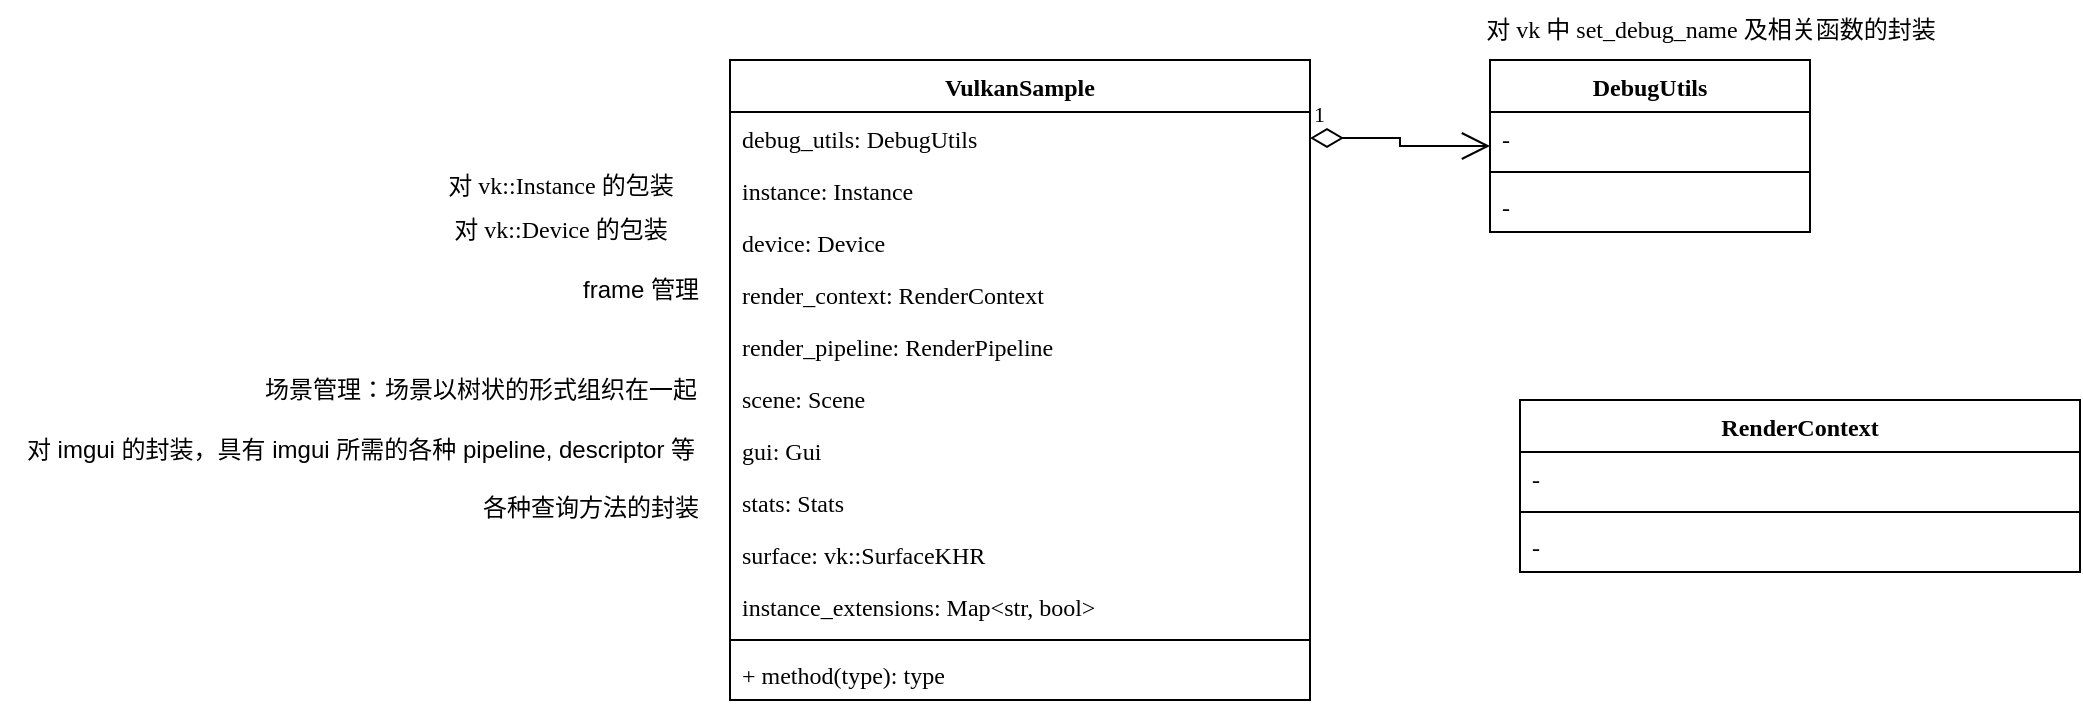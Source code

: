 <mxfile version="24.7.5">
  <diagram name="第 1 页" id="JczyEgJmKWmJgiHFJ4TO">
    <mxGraphModel dx="1300" dy="796" grid="1" gridSize="10" guides="1" tooltips="1" connect="1" arrows="1" fold="1" page="1" pageScale="1" pageWidth="1169" pageHeight="827" math="0" shadow="0">
      <root>
        <mxCell id="0" />
        <mxCell id="1" parent="0" />
        <mxCell id="sRw3bCh1nJy4MN3sXGcF-1" value="VulkanSample" style="swimlane;fontStyle=1;align=center;verticalAlign=top;childLayout=stackLayout;horizontal=1;startSize=26;horizontalStack=0;resizeParent=1;resizeParentMax=0;resizeLast=0;collapsible=1;marginBottom=0;whiteSpace=wrap;html=1;fontFamily=Lucida Console;" parent="1" vertex="1">
          <mxGeometry x="425" y="300" width="290" height="320" as="geometry" />
        </mxCell>
        <mxCell id="sRw3bCh1nJy4MN3sXGcF-2" value="debug_utils: DebugUtils" style="text;strokeColor=none;fillColor=none;align=left;verticalAlign=top;spacingLeft=4;spacingRight=4;overflow=hidden;rotatable=0;points=[[0,0.5],[1,0.5]];portConstraint=eastwest;whiteSpace=wrap;html=1;fontFamily=Lucida Console;" parent="sRw3bCh1nJy4MN3sXGcF-1" vertex="1">
          <mxGeometry y="26" width="290" height="26" as="geometry" />
        </mxCell>
        <mxCell id="sRw3bCh1nJy4MN3sXGcF-12" value="instance: Instance" style="text;strokeColor=none;fillColor=none;align=left;verticalAlign=top;spacingLeft=4;spacingRight=4;overflow=hidden;rotatable=0;points=[[0,0.5],[1,0.5]];portConstraint=eastwest;whiteSpace=wrap;html=1;fontFamily=Lucida Console;" parent="sRw3bCh1nJy4MN3sXGcF-1" vertex="1">
          <mxGeometry y="52" width="290" height="26" as="geometry" />
        </mxCell>
        <mxCell id="sRw3bCh1nJy4MN3sXGcF-14" value="device: Device" style="text;strokeColor=none;fillColor=none;align=left;verticalAlign=top;spacingLeft=4;spacingRight=4;overflow=hidden;rotatable=0;points=[[0,0.5],[1,0.5]];portConstraint=eastwest;whiteSpace=wrap;html=1;fontFamily=Lucida Console;" parent="sRw3bCh1nJy4MN3sXGcF-1" vertex="1">
          <mxGeometry y="78" width="290" height="26" as="geometry" />
        </mxCell>
        <mxCell id="sRw3bCh1nJy4MN3sXGcF-16" value="render_context: RenderContext" style="text;strokeColor=none;fillColor=none;align=left;verticalAlign=top;spacingLeft=4;spacingRight=4;overflow=hidden;rotatable=0;points=[[0,0.5],[1,0.5]];portConstraint=eastwest;whiteSpace=wrap;html=1;fontFamily=Lucida Console;" parent="sRw3bCh1nJy4MN3sXGcF-1" vertex="1">
          <mxGeometry y="104" width="290" height="26" as="geometry" />
        </mxCell>
        <mxCell id="sRw3bCh1nJy4MN3sXGcF-17" value="render_pipeline: RenderPipeline" style="text;strokeColor=none;fillColor=none;align=left;verticalAlign=top;spacingLeft=4;spacingRight=4;overflow=hidden;rotatable=0;points=[[0,0.5],[1,0.5]];portConstraint=eastwest;whiteSpace=wrap;html=1;fontFamily=Lucida Console;" parent="sRw3bCh1nJy4MN3sXGcF-1" vertex="1">
          <mxGeometry y="130" width="290" height="26" as="geometry" />
        </mxCell>
        <mxCell id="sRw3bCh1nJy4MN3sXGcF-19" value="scene: Scene" style="text;strokeColor=none;fillColor=none;align=left;verticalAlign=top;spacingLeft=4;spacingRight=4;overflow=hidden;rotatable=0;points=[[0,0.5],[1,0.5]];portConstraint=eastwest;whiteSpace=wrap;html=1;fontFamily=Lucida Console;" parent="sRw3bCh1nJy4MN3sXGcF-1" vertex="1">
          <mxGeometry y="156" width="290" height="26" as="geometry" />
        </mxCell>
        <mxCell id="sRw3bCh1nJy4MN3sXGcF-21" value="gui: Gui" style="text;strokeColor=none;fillColor=none;align=left;verticalAlign=top;spacingLeft=4;spacingRight=4;overflow=hidden;rotatable=0;points=[[0,0.5],[1,0.5]];portConstraint=eastwest;whiteSpace=wrap;html=1;fontFamily=Lucida Console;" parent="sRw3bCh1nJy4MN3sXGcF-1" vertex="1">
          <mxGeometry y="182" width="290" height="26" as="geometry" />
        </mxCell>
        <mxCell id="sRw3bCh1nJy4MN3sXGcF-23" value="stats: Stats" style="text;strokeColor=none;fillColor=none;align=left;verticalAlign=top;spacingLeft=4;spacingRight=4;overflow=hidden;rotatable=0;points=[[0,0.5],[1,0.5]];portConstraint=eastwest;whiteSpace=wrap;html=1;fontFamily=Lucida Console;" parent="sRw3bCh1nJy4MN3sXGcF-1" vertex="1">
          <mxGeometry y="208" width="290" height="26" as="geometry" />
        </mxCell>
        <mxCell id="sRw3bCh1nJy4MN3sXGcF-25" value="surface: vk::SurfaceKHR" style="text;strokeColor=none;fillColor=none;align=left;verticalAlign=top;spacingLeft=4;spacingRight=4;overflow=hidden;rotatable=0;points=[[0,0.5],[1,0.5]];portConstraint=eastwest;whiteSpace=wrap;html=1;fontFamily=Lucida Console;" parent="sRw3bCh1nJy4MN3sXGcF-1" vertex="1">
          <mxGeometry y="234" width="290" height="26" as="geometry" />
        </mxCell>
        <mxCell id="sRw3bCh1nJy4MN3sXGcF-26" value="instance_extensions: Map&amp;lt;str, bool&amp;gt;" style="text;strokeColor=none;fillColor=none;align=left;verticalAlign=top;spacingLeft=4;spacingRight=4;overflow=hidden;rotatable=0;points=[[0,0.5],[1,0.5]];portConstraint=eastwest;whiteSpace=wrap;html=1;fontFamily=Lucida Console;" parent="sRw3bCh1nJy4MN3sXGcF-1" vertex="1">
          <mxGeometry y="260" width="290" height="26" as="geometry" />
        </mxCell>
        <mxCell id="sRw3bCh1nJy4MN3sXGcF-3" value="" style="line;strokeWidth=1;fillColor=none;align=left;verticalAlign=middle;spacingTop=-1;spacingLeft=3;spacingRight=3;rotatable=0;labelPosition=right;points=[];portConstraint=eastwest;strokeColor=inherit;fontFamily=Lucida Console;" parent="sRw3bCh1nJy4MN3sXGcF-1" vertex="1">
          <mxGeometry y="286" width="290" height="8" as="geometry" />
        </mxCell>
        <mxCell id="sRw3bCh1nJy4MN3sXGcF-4" value="+ method(type): type" style="text;strokeColor=none;fillColor=none;align=left;verticalAlign=top;spacingLeft=4;spacingRight=4;overflow=hidden;rotatable=0;points=[[0,0.5],[1,0.5]];portConstraint=eastwest;whiteSpace=wrap;html=1;fontFamily=Lucida Console;" parent="sRw3bCh1nJy4MN3sXGcF-1" vertex="1">
          <mxGeometry y="294" width="290" height="26" as="geometry" />
        </mxCell>
        <mxCell id="sRw3bCh1nJy4MN3sXGcF-5" value="DebugUtils" style="swimlane;fontStyle=1;align=center;verticalAlign=top;childLayout=stackLayout;horizontal=1;startSize=26;horizontalStack=0;resizeParent=1;resizeParentMax=0;resizeLast=0;collapsible=1;marginBottom=0;whiteSpace=wrap;html=1;fontFamily=Lucida Console;" parent="1" vertex="1">
          <mxGeometry x="805" y="300" width="160" height="86" as="geometry" />
        </mxCell>
        <mxCell id="sRw3bCh1nJy4MN3sXGcF-6" value="-" style="text;strokeColor=none;fillColor=none;align=left;verticalAlign=top;spacingLeft=4;spacingRight=4;overflow=hidden;rotatable=0;points=[[0,0.5],[1,0.5]];portConstraint=eastwest;whiteSpace=wrap;html=1;fontFamily=Lucida Console;" parent="sRw3bCh1nJy4MN3sXGcF-5" vertex="1">
          <mxGeometry y="26" width="160" height="26" as="geometry" />
        </mxCell>
        <mxCell id="sRw3bCh1nJy4MN3sXGcF-7" value="" style="line;strokeWidth=1;fillColor=none;align=left;verticalAlign=middle;spacingTop=-1;spacingLeft=3;spacingRight=3;rotatable=0;labelPosition=right;points=[];portConstraint=eastwest;strokeColor=inherit;fontFamily=Lucida Console;" parent="sRw3bCh1nJy4MN3sXGcF-5" vertex="1">
          <mxGeometry y="52" width="160" height="8" as="geometry" />
        </mxCell>
        <mxCell id="sRw3bCh1nJy4MN3sXGcF-8" value="-" style="text;strokeColor=none;fillColor=none;align=left;verticalAlign=top;spacingLeft=4;spacingRight=4;overflow=hidden;rotatable=0;points=[[0,0.5],[1,0.5]];portConstraint=eastwest;whiteSpace=wrap;html=1;fontFamily=Lucida Console;" parent="sRw3bCh1nJy4MN3sXGcF-5" vertex="1">
          <mxGeometry y="60" width="160" height="26" as="geometry" />
        </mxCell>
        <mxCell id="sRw3bCh1nJy4MN3sXGcF-9" value="对 vk 中 set_debug_name 及相关函数的封装" style="text;html=1;align=center;verticalAlign=middle;resizable=0;points=[];autosize=1;strokeColor=none;fillColor=none;fontFamily=Lucida Console;" parent="1" vertex="1">
          <mxGeometry x="770" y="270" width="290" height="30" as="geometry" />
        </mxCell>
        <mxCell id="sRw3bCh1nJy4MN3sXGcF-11" value="1" style="endArrow=open;html=1;endSize=12;startArrow=diamondThin;startSize=14;startFill=0;edgeStyle=orthogonalEdgeStyle;align=left;verticalAlign=bottom;rounded=0;fontFamily=Lucida Console;" parent="1" source="sRw3bCh1nJy4MN3sXGcF-2" target="sRw3bCh1nJy4MN3sXGcF-5" edge="1">
          <mxGeometry x="-1" y="3" relative="1" as="geometry">
            <mxPoint x="635" y="330" as="sourcePoint" />
            <mxPoint x="795" y="330" as="targetPoint" />
          </mxGeometry>
        </mxCell>
        <mxCell id="sRw3bCh1nJy4MN3sXGcF-13" value="对 vk::Instance 的包装" style="text;html=1;align=center;verticalAlign=middle;resizable=0;points=[];autosize=1;strokeColor=none;fillColor=none;fontFamily=Lucida Console;" parent="1" vertex="1">
          <mxGeometry x="255" y="348" width="170" height="30" as="geometry" />
        </mxCell>
        <mxCell id="sRw3bCh1nJy4MN3sXGcF-15" value="对 vk::Device 的包装" style="text;html=1;align=center;verticalAlign=middle;resizable=0;points=[];autosize=1;strokeColor=none;fillColor=none;fontFamily=Lucida Console;" parent="1" vertex="1">
          <mxGeometry x="260" y="370" width="160" height="30" as="geometry" />
        </mxCell>
        <mxCell id="sRw3bCh1nJy4MN3sXGcF-18" value="frame 管理" style="text;html=1;align=center;verticalAlign=middle;resizable=0;points=[];autosize=1;strokeColor=none;fillColor=none;" parent="1" vertex="1">
          <mxGeometry x="340" y="400" width="80" height="30" as="geometry" />
        </mxCell>
        <mxCell id="sRw3bCh1nJy4MN3sXGcF-20" value="场景管理：场景以树状的形式组织在一起" style="text;html=1;align=center;verticalAlign=middle;resizable=0;points=[];autosize=1;strokeColor=none;fillColor=none;" parent="1" vertex="1">
          <mxGeometry x="180" y="450" width="240" height="30" as="geometry" />
        </mxCell>
        <mxCell id="sRw3bCh1nJy4MN3sXGcF-22" value="对 imgui 的封装，具有 imgui 所需的各种 pipeline, descriptor 等" style="text;html=1;align=center;verticalAlign=middle;resizable=0;points=[];autosize=1;strokeColor=none;fillColor=none;" parent="1" vertex="1">
          <mxGeometry x="60" y="480" width="360" height="30" as="geometry" />
        </mxCell>
        <mxCell id="sRw3bCh1nJy4MN3sXGcF-24" value="各种查询方法的封装" style="text;html=1;align=center;verticalAlign=middle;resizable=0;points=[];autosize=1;strokeColor=none;fillColor=none;" parent="1" vertex="1">
          <mxGeometry x="290" y="509" width="130" height="30" as="geometry" />
        </mxCell>
        <mxCell id="sRw3bCh1nJy4MN3sXGcF-27" value="RenderContext" style="swimlane;fontStyle=1;align=center;verticalAlign=top;childLayout=stackLayout;horizontal=1;startSize=26;horizontalStack=0;resizeParent=1;resizeParentMax=0;resizeLast=0;collapsible=1;marginBottom=0;whiteSpace=wrap;html=1;fontFamily=Lucida Console;" parent="1" vertex="1">
          <mxGeometry x="820" y="470" width="280" height="86" as="geometry" />
        </mxCell>
        <mxCell id="sRw3bCh1nJy4MN3sXGcF-28" value="-" style="text;strokeColor=none;fillColor=none;align=left;verticalAlign=top;spacingLeft=4;spacingRight=4;overflow=hidden;rotatable=0;points=[[0,0.5],[1,0.5]];portConstraint=eastwest;whiteSpace=wrap;html=1;fontFamily=Lucida Console;" parent="sRw3bCh1nJy4MN3sXGcF-27" vertex="1">
          <mxGeometry y="26" width="280" height="26" as="geometry" />
        </mxCell>
        <mxCell id="sRw3bCh1nJy4MN3sXGcF-29" value="" style="line;strokeWidth=1;fillColor=none;align=left;verticalAlign=middle;spacingTop=-1;spacingLeft=3;spacingRight=3;rotatable=0;labelPosition=right;points=[];portConstraint=eastwest;strokeColor=inherit;fontFamily=Lucida Console;" parent="sRw3bCh1nJy4MN3sXGcF-27" vertex="1">
          <mxGeometry y="52" width="280" height="8" as="geometry" />
        </mxCell>
        <mxCell id="sRw3bCh1nJy4MN3sXGcF-30" value="-" style="text;strokeColor=none;fillColor=none;align=left;verticalAlign=top;spacingLeft=4;spacingRight=4;overflow=hidden;rotatable=0;points=[[0,0.5],[1,0.5]];portConstraint=eastwest;whiteSpace=wrap;html=1;fontFamily=Lucida Console;" parent="sRw3bCh1nJy4MN3sXGcF-27" vertex="1">
          <mxGeometry y="60" width="280" height="26" as="geometry" />
        </mxCell>
      </root>
    </mxGraphModel>
  </diagram>
</mxfile>
